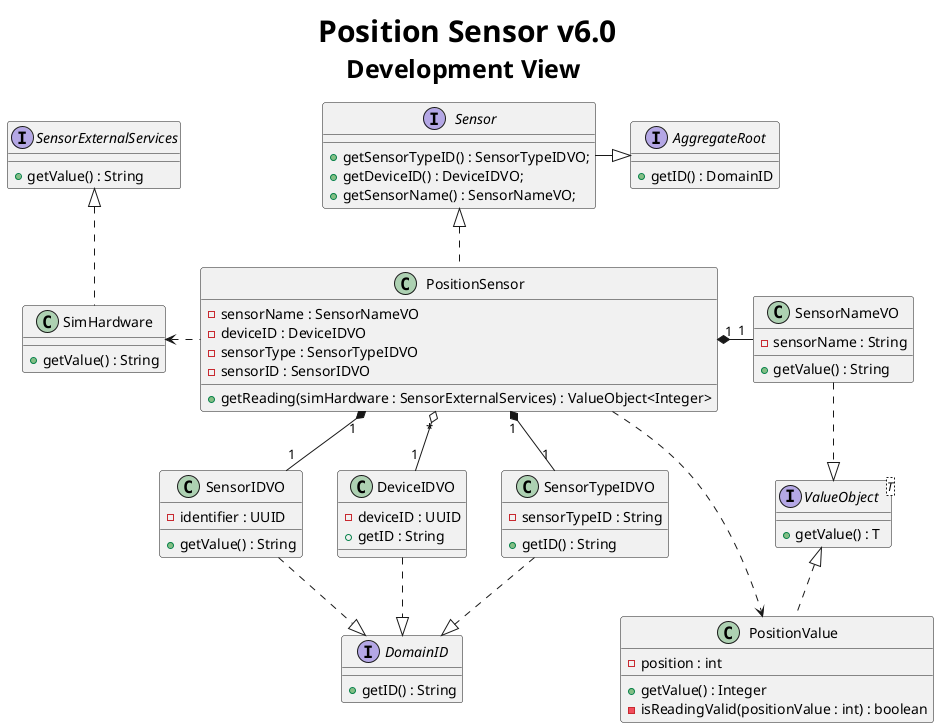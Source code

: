 Position Sensor Class Diagram

@startuml
title <size: 30> Position Sensor v6.0\n<size: 25>Development View


interface AggregateRoot {
    + getID() : DomainID
}

interface Sensor {
    + getSensorTypeID() : SensorTypeIDVO;
    + getDeviceID() : DeviceIDVO;
    + getSensorName() : SensorNameVO;
}

interface SensorExternalServices {
    + getValue() : String
}


interface ValueObject<T> {
    + getValue() : T
}

class SensorNameVO{
    - sensorName : String
    + getValue() : String
}

class DeviceIDVO{
    - deviceID : UUID
    + getID : String
}

class SensorTypeIDVO{
    - sensorTypeID : String
    + getID() : String
}

class SensorIDVO{
    - identifier : UUID
    + getValue() : String
}


class PositionSensor{
    - sensorName : SensorNameVO
    - deviceID : DeviceIDVO
    - sensorType : SensorTypeIDVO
    - sensorID : SensorIDVO

    + getReading(simHardware : SensorExternalServices) : ValueObject<Integer>
}

class PositionValue{
    - position : int

    + getValue() : Integer
    - isReadingValid(positionValue : int) : boolean
}

class SimHardware{
    + getValue() : String
}

interface DomainID {
    + getID() : String
}

Sensor --right|> AggregateRoot
ValueObject <|.. PositionValue
Sensor <|.. PositionSensor
SensorExternalServices <|.. SimHardware
PositionSensor .right.> PositionValue
PositionSensor .left.> SimHardware
PositionSensor "1" *--right "1" SensorNameVO
PositionSensor "*" o-- "1" DeviceIDVO
PositionSensor "1" *--down "1" SensorTypeIDVO
PositionSensor "1" *--down "1" SensorIDVO
DeviceIDVO ..|> DomainID
SensorTypeIDVO ..|> DomainID
SensorIDVO ..|> DomainID
SensorNameVO ..|> ValueObject
@enduml